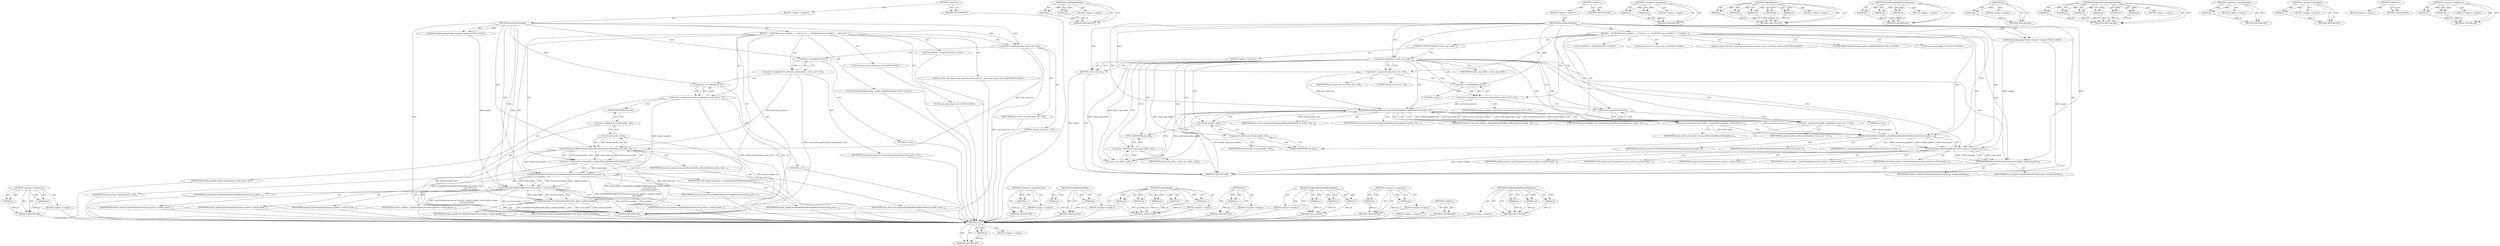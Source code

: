 digraph "&lt;operator&gt;.fieldAccess" {
vulnerable_95 [label=<(METHOD,&lt;operator&gt;.fieldAccess)>];
vulnerable_96 [label=<(PARAM,p1)>];
vulnerable_97 [label=<(PARAM,p2)>];
vulnerable_98 [label=<(BLOCK,&lt;empty&gt;,&lt;empty&gt;)>];
vulnerable_99 [label=<(METHOD_RETURN,ANY)>];
vulnerable_6 [label=<(METHOD,&lt;global&gt;)<SUB>1</SUB>>];
vulnerable_7 [label=<(BLOCK,&lt;empty&gt;,&lt;empty&gt;)<SUB>1</SUB>>];
vulnerable_8 [label=<(METHOD,RecordStackSample)<SUB>1</SUB>>];
vulnerable_9 [label="<(PARAM,StackSamplingProfiler::Sample* sample)<SUB>2</SUB>>"];
vulnerable_10 [label=<(BLOCK,{
   DCHECK(current_modules_);
 
   const int m...,{
   DCHECK(current_modules_);
 
   const int m...)<SUB>2</SUB>>];
vulnerable_11 [label="<(LOCAL,DCHECK : DCHECK)<SUB>3</SUB>>"];
vulnerable_12 [label="<(LOCAL,const int max_stack_size: int)<SUB>5</SUB>>"];
vulnerable_13 [label=<(&lt;operator&gt;.assignment,max_stack_size = 64)<SUB>5</SUB>>];
vulnerable_14 [label=<(IDENTIFIER,max_stack_size,max_stack_size = 64)<SUB>5</SUB>>];
vulnerable_15 [label=<(LITERAL,64,max_stack_size = 64)<SUB>5</SUB>>];
vulnerable_16 [label="<(LOCAL,const void *[max_stack_size] instruction_pointers: const void *[max_stack_size])<SUB>6</SUB>>"];
vulnerable_17 [label=<(&lt;operator&gt;.assignment,* instruction_pointers[max_stack_size] = {0})<SUB>6</SUB>>];
vulnerable_18 [label=<(IDENTIFIER,instruction_pointers,* instruction_pointers[max_stack_size] = {0})<SUB>6</SUB>>];
vulnerable_19 [label=<(&lt;operator&gt;.arrayInitializer,{0})<SUB>6</SUB>>];
vulnerable_20 [label=<(LITERAL,0,{0})<SUB>6</SUB>>];
vulnerable_21 [label="<(LOCAL,HMODULE[64] module_handles: HMODULE[64])<SUB>7</SUB>>"];
vulnerable_22 [label=<(&lt;operator&gt;.assignment,module_handles[max_stack_size] = {0})<SUB>7</SUB>>];
vulnerable_23 [label=<(IDENTIFIER,module_handles,module_handles[max_stack_size] = {0})<SUB>7</SUB>>];
vulnerable_24 [label=<(&lt;operator&gt;.arrayInitializer,{0})<SUB>7</SUB>>];
vulnerable_25 [label=<(LITERAL,0,{0})<SUB>7</SUB>>];
vulnerable_26 [label="<(LOCAL,int stack_depth: int)<SUB>9</SUB>>"];
vulnerable_27 [label=<(&lt;operator&gt;.assignment,stack_depth = SuspendThreadAndRecordStack(threa...)<SUB>9</SUB>>];
vulnerable_28 [label=<(IDENTIFIER,stack_depth,stack_depth = SuspendThreadAndRecordStack(threa...)<SUB>9</SUB>>];
vulnerable_29 [label=<(SuspendThreadAndRecordStack,SuspendThreadAndRecordStack(thread_handle_.Get(...)<SUB>9</SUB>>];
vulnerable_30 [label=<(Get,thread_handle_.Get())<SUB>9</SUB>>];
vulnerable_31 [label=<(&lt;operator&gt;.fieldAccess,thread_handle_.Get)<SUB>9</SUB>>];
vulnerable_32 [label=<(IDENTIFIER,thread_handle_,thread_handle_.Get())<SUB>9</SUB>>];
vulnerable_33 [label=<(FIELD_IDENTIFIER,Get,Get)<SUB>9</SUB>>];
vulnerable_34 [label=<(IDENTIFIER,max_stack_size,SuspendThreadAndRecordStack(thread_handle_.Get(...)<SUB>10</SUB>>];
vulnerable_35 [label=<(IDENTIFIER,instruction_pointers,SuspendThreadAndRecordStack(thread_handle_.Get(...)<SUB>11</SUB>>];
vulnerable_36 [label=<(FindModuleHandlesForAddresses,FindModuleHandlesForAddresses(instruction_point...)<SUB>12</SUB>>];
vulnerable_37 [label=<(IDENTIFIER,instruction_pointers,FindModuleHandlesForAddresses(instruction_point...)<SUB>12</SUB>>];
vulnerable_38 [label=<(IDENTIFIER,module_handles,FindModuleHandlesForAddresses(instruction_point...)<SUB>12</SUB>>];
vulnerable_39 [label=<(IDENTIFIER,stack_depth,FindModuleHandlesForAddresses(instruction_point...)<SUB>13</SUB>>];
vulnerable_40 [label=<(CopyToSample,CopyToSample(instruction_pointers, module_handl...)<SUB>14</SUB>>];
vulnerable_41 [label=<(IDENTIFIER,instruction_pointers,CopyToSample(instruction_pointers, module_handl...)<SUB>14</SUB>>];
vulnerable_42 [label=<(IDENTIFIER,module_handles,CopyToSample(instruction_pointers, module_handl...)<SUB>14</SUB>>];
vulnerable_43 [label=<(IDENTIFIER,stack_depth,CopyToSample(instruction_pointers, module_handl...)<SUB>14</SUB>>];
vulnerable_44 [label=<(IDENTIFIER,sample,CopyToSample(instruction_pointers, module_handl...)<SUB>14</SUB>>];
vulnerable_45 [label=<(IDENTIFIER,current_modules_,CopyToSample(instruction_pointers, module_handl...)<SUB>15</SUB>>];
vulnerable_46 [label=<(FreeModuleHandles,FreeModuleHandles(stack_depth, module_handles))<SUB>16</SUB>>];
vulnerable_47 [label=<(IDENTIFIER,stack_depth,FreeModuleHandles(stack_depth, module_handles))<SUB>16</SUB>>];
vulnerable_48 [label=<(IDENTIFIER,module_handles,FreeModuleHandles(stack_depth, module_handles))<SUB>16</SUB>>];
vulnerable_49 [label=<(METHOD_RETURN,void)<SUB>1</SUB>>];
vulnerable_51 [label=<(METHOD_RETURN,ANY)<SUB>1</SUB>>];
vulnerable_81 [label=<(METHOD,&lt;operator&gt;.arrayInitializer)>];
vulnerable_82 [label=<(PARAM,p1)>];
vulnerable_83 [label=<(BLOCK,&lt;empty&gt;,&lt;empty&gt;)>];
vulnerable_84 [label=<(METHOD_RETURN,ANY)>];
vulnerable_114 [label=<(METHOD,FreeModuleHandles)>];
vulnerable_115 [label=<(PARAM,p1)>];
vulnerable_116 [label=<(PARAM,p2)>];
vulnerable_117 [label=<(BLOCK,&lt;empty&gt;,&lt;empty&gt;)>];
vulnerable_118 [label=<(METHOD_RETURN,ANY)>];
vulnerable_106 [label=<(METHOD,CopyToSample)>];
vulnerable_107 [label=<(PARAM,p1)>];
vulnerable_108 [label=<(PARAM,p2)>];
vulnerable_109 [label=<(PARAM,p3)>];
vulnerable_110 [label=<(PARAM,p4)>];
vulnerable_111 [label=<(PARAM,p5)>];
vulnerable_112 [label=<(BLOCK,&lt;empty&gt;,&lt;empty&gt;)>];
vulnerable_113 [label=<(METHOD_RETURN,ANY)>];
vulnerable_91 [label=<(METHOD,Get)>];
vulnerable_92 [label=<(PARAM,p1)>];
vulnerable_93 [label=<(BLOCK,&lt;empty&gt;,&lt;empty&gt;)>];
vulnerable_94 [label=<(METHOD_RETURN,ANY)>];
vulnerable_85 [label=<(METHOD,SuspendThreadAndRecordStack)>];
vulnerable_86 [label=<(PARAM,p1)>];
vulnerable_87 [label=<(PARAM,p2)>];
vulnerable_88 [label=<(PARAM,p3)>];
vulnerable_89 [label=<(BLOCK,&lt;empty&gt;,&lt;empty&gt;)>];
vulnerable_90 [label=<(METHOD_RETURN,ANY)>];
vulnerable_76 [label=<(METHOD,&lt;operator&gt;.assignment)>];
vulnerable_77 [label=<(PARAM,p1)>];
vulnerable_78 [label=<(PARAM,p2)>];
vulnerable_79 [label=<(BLOCK,&lt;empty&gt;,&lt;empty&gt;)>];
vulnerable_80 [label=<(METHOD_RETURN,ANY)>];
vulnerable_70 [label=<(METHOD,&lt;global&gt;)<SUB>1</SUB>>];
vulnerable_71 [label=<(BLOCK,&lt;empty&gt;,&lt;empty&gt;)>];
vulnerable_72 [label=<(METHOD_RETURN,ANY)>];
vulnerable_100 [label=<(METHOD,FindModuleHandlesForAddresses)>];
vulnerable_101 [label=<(PARAM,p1)>];
vulnerable_102 [label=<(PARAM,p2)>];
vulnerable_103 [label=<(PARAM,p3)>];
vulnerable_104 [label=<(BLOCK,&lt;empty&gt;,&lt;empty&gt;)>];
vulnerable_105 [label=<(METHOD_RETURN,ANY)>];
fixed_109 [label=<(METHOD,Get)>];
fixed_110 [label=<(PARAM,p1)>];
fixed_111 [label=<(BLOCK,&lt;empty&gt;,&lt;empty&gt;)>];
fixed_112 [label=<(METHOD_RETURN,ANY)>];
fixed_136 [label=<(METHOD,FreeModuleHandles)>];
fixed_137 [label=<(PARAM,p1)>];
fixed_138 [label=<(PARAM,p2)>];
fixed_139 [label=<(BLOCK,&lt;empty&gt;,&lt;empty&gt;)>];
fixed_140 [label=<(METHOD_RETURN,ANY)>];
fixed_6 [label=<(METHOD,&lt;global&gt;)<SUB>1</SUB>>];
fixed_7 [label=<(BLOCK,&lt;empty&gt;,&lt;empty&gt;)<SUB>1</SUB>>];
fixed_8 [label=<(METHOD,RecordStackSample)<SUB>1</SUB>>];
fixed_9 [label="<(PARAM,StackSamplingProfiler::Sample* sample)<SUB>2</SUB>>"];
fixed_10 [label=<(BLOCK,{
   DCHECK(current_modules_);
 
  if (!stack_c...,{
   DCHECK(current_modules_);
 
  if (!stack_c...)<SUB>2</SUB>>];
fixed_11 [label="<(LOCAL,DCHECK : DCHECK)<SUB>3</SUB>>"];
fixed_12 [label=<(CONTROL_STRUCTURE,IF,if (!stack_copy_buffer_))<SUB>5</SUB>>];
fixed_13 [label=<(&lt;operator&gt;.logicalNot,!stack_copy_buffer_)<SUB>5</SUB>>];
fixed_14 [label=<(IDENTIFIER,stack_copy_buffer_,!stack_copy_buffer_)<SUB>5</SUB>>];
fixed_15 [label=<(BLOCK,&lt;empty&gt;,&lt;empty&gt;)<SUB>6</SUB>>];
fixed_16 [label=<(RETURN,return;,return;)<SUB>6</SUB>>];
fixed_17 [label="<(LOCAL,const int max_stack_size: int)<SUB>8</SUB>>"];
fixed_18 [label=<(&lt;operator&gt;.assignment,max_stack_size = 64)<SUB>8</SUB>>];
fixed_19 [label=<(IDENTIFIER,max_stack_size,max_stack_size = 64)<SUB>8</SUB>>];
fixed_20 [label=<(LITERAL,64,max_stack_size = 64)<SUB>8</SUB>>];
fixed_21 [label="<(LOCAL,const void *[max_stack_size] instruction_pointers: const void *[max_stack_size])<SUB>9</SUB>>"];
fixed_22 [label=<(&lt;operator&gt;.assignment,* instruction_pointers[max_stack_size] = {0})<SUB>9</SUB>>];
fixed_23 [label=<(IDENTIFIER,instruction_pointers,* instruction_pointers[max_stack_size] = {0})<SUB>9</SUB>>];
fixed_24 [label=<(&lt;operator&gt;.arrayInitializer,{0})<SUB>9</SUB>>];
fixed_25 [label=<(LITERAL,0,{0})<SUB>9</SUB>>];
fixed_26 [label="<(LOCAL,HMODULE[64] module_handles: HMODULE[64])<SUB>10</SUB>>"];
fixed_27 [label=<(&lt;operator&gt;.assignment,module_handles[max_stack_size] = {0})<SUB>10</SUB>>];
fixed_28 [label=<(IDENTIFIER,module_handles,module_handles[max_stack_size] = {0})<SUB>10</SUB>>];
fixed_29 [label=<(&lt;operator&gt;.arrayInitializer,{0})<SUB>10</SUB>>];
fixed_30 [label=<(LITERAL,0,{0})<SUB>10</SUB>>];
fixed_31 [label="<(LOCAL,int stack_depth: int)<SUB>12</SUB>>"];
fixed_32 [label=<(&lt;operator&gt;.assignment,stack_depth = SuspendThreadAndRecordStack(threa...)<SUB>12</SUB>>];
fixed_33 [label=<(IDENTIFIER,stack_depth,stack_depth = SuspendThreadAndRecordStack(threa...)<SUB>12</SUB>>];
fixed_34 [label=<(SuspendThreadAndRecordStack,SuspendThreadAndRecordStack(thread_handle_.Get(...)<SUB>12</SUB>>];
fixed_35 [label=<(Get,thread_handle_.Get())<SUB>12</SUB>>];
fixed_36 [label=<(&lt;operator&gt;.fieldAccess,thread_handle_.Get)<SUB>12</SUB>>];
fixed_37 [label=<(IDENTIFIER,thread_handle_,thread_handle_.Get())<SUB>12</SUB>>];
fixed_38 [label=<(FIELD_IDENTIFIER,Get,Get)<SUB>12</SUB>>];
fixed_39 [label=<(IDENTIFIER,thread_stack_base_address_,SuspendThreadAndRecordStack(thread_handle_.Get(...)<SUB>13</SUB>>];
fixed_40 [label=<(get,stack_copy_buffer_.get())<SUB>14</SUB>>];
fixed_41 [label=<(&lt;operator&gt;.fieldAccess,stack_copy_buffer_.get)<SUB>14</SUB>>];
fixed_42 [label=<(IDENTIFIER,stack_copy_buffer_,stack_copy_buffer_.get())<SUB>14</SUB>>];
fixed_43 [label=<(FIELD_IDENTIFIER,get,get)<SUB>14</SUB>>];
fixed_44 [label=<(IDENTIFIER,kStackCopyBufferSize,SuspendThreadAndRecordStack(thread_handle_.Get(...)<SUB>15</SUB>>];
fixed_45 [label=<(IDENTIFIER,max_stack_size,SuspendThreadAndRecordStack(thread_handle_.Get(...)<SUB>16</SUB>>];
fixed_46 [label=<(IDENTIFIER,instruction_pointers,SuspendThreadAndRecordStack(thread_handle_.Get(...)<SUB>17</SUB>>];
fixed_47 [label=<(FindModuleHandlesForAddresses,FindModuleHandlesForAddresses(instruction_point...)<SUB>18</SUB>>];
fixed_48 [label=<(IDENTIFIER,instruction_pointers,FindModuleHandlesForAddresses(instruction_point...)<SUB>18</SUB>>];
fixed_49 [label=<(IDENTIFIER,module_handles,FindModuleHandlesForAddresses(instruction_point...)<SUB>18</SUB>>];
fixed_50 [label=<(IDENTIFIER,stack_depth,FindModuleHandlesForAddresses(instruction_point...)<SUB>19</SUB>>];
fixed_51 [label=<(CopyToSample,CopyToSample(instruction_pointers, module_handl...)<SUB>20</SUB>>];
fixed_52 [label=<(IDENTIFIER,instruction_pointers,CopyToSample(instruction_pointers, module_handl...)<SUB>20</SUB>>];
fixed_53 [label=<(IDENTIFIER,module_handles,CopyToSample(instruction_pointers, module_handl...)<SUB>20</SUB>>];
fixed_54 [label=<(IDENTIFIER,stack_depth,CopyToSample(instruction_pointers, module_handl...)<SUB>20</SUB>>];
fixed_55 [label=<(IDENTIFIER,sample,CopyToSample(instruction_pointers, module_handl...)<SUB>20</SUB>>];
fixed_56 [label=<(IDENTIFIER,current_modules_,CopyToSample(instruction_pointers, module_handl...)<SUB>21</SUB>>];
fixed_57 [label=<(FreeModuleHandles,FreeModuleHandles(stack_depth, module_handles))<SUB>22</SUB>>];
fixed_58 [label=<(IDENTIFIER,stack_depth,FreeModuleHandles(stack_depth, module_handles))<SUB>22</SUB>>];
fixed_59 [label=<(IDENTIFIER,module_handles,FreeModuleHandles(stack_depth, module_handles))<SUB>22</SUB>>];
fixed_60 [label=<(METHOD_RETURN,void)<SUB>1</SUB>>];
fixed_62 [label=<(METHOD_RETURN,ANY)<SUB>1</SUB>>];
fixed_91 [label=<(METHOD,&lt;operator&gt;.assignment)>];
fixed_92 [label=<(PARAM,p1)>];
fixed_93 [label=<(PARAM,p2)>];
fixed_94 [label=<(BLOCK,&lt;empty&gt;,&lt;empty&gt;)>];
fixed_95 [label=<(METHOD_RETURN,ANY)>];
fixed_128 [label=<(METHOD,CopyToSample)>];
fixed_129 [label=<(PARAM,p1)>];
fixed_130 [label=<(PARAM,p2)>];
fixed_131 [label=<(PARAM,p3)>];
fixed_132 [label=<(PARAM,p4)>];
fixed_133 [label=<(PARAM,p5)>];
fixed_134 [label=<(BLOCK,&lt;empty&gt;,&lt;empty&gt;)>];
fixed_135 [label=<(METHOD_RETURN,ANY)>];
fixed_122 [label=<(METHOD,FindModuleHandlesForAddresses)>];
fixed_123 [label=<(PARAM,p1)>];
fixed_124 [label=<(PARAM,p2)>];
fixed_125 [label=<(PARAM,p3)>];
fixed_126 [label=<(BLOCK,&lt;empty&gt;,&lt;empty&gt;)>];
fixed_127 [label=<(METHOD_RETURN,ANY)>];
fixed_118 [label=<(METHOD,get)>];
fixed_119 [label=<(PARAM,p1)>];
fixed_120 [label=<(BLOCK,&lt;empty&gt;,&lt;empty&gt;)>];
fixed_121 [label=<(METHOD_RETURN,ANY)>];
fixed_100 [label=<(METHOD,SuspendThreadAndRecordStack)>];
fixed_101 [label=<(PARAM,p1)>];
fixed_102 [label=<(PARAM,p2)>];
fixed_103 [label=<(PARAM,p3)>];
fixed_104 [label=<(PARAM,p4)>];
fixed_105 [label=<(PARAM,p5)>];
fixed_106 [label=<(PARAM,p6)>];
fixed_107 [label=<(BLOCK,&lt;empty&gt;,&lt;empty&gt;)>];
fixed_108 [label=<(METHOD_RETURN,ANY)>];
fixed_96 [label=<(METHOD,&lt;operator&gt;.arrayInitializer)>];
fixed_97 [label=<(PARAM,p1)>];
fixed_98 [label=<(BLOCK,&lt;empty&gt;,&lt;empty&gt;)>];
fixed_99 [label=<(METHOD_RETURN,ANY)>];
fixed_87 [label=<(METHOD,&lt;operator&gt;.logicalNot)>];
fixed_88 [label=<(PARAM,p1)>];
fixed_89 [label=<(BLOCK,&lt;empty&gt;,&lt;empty&gt;)>];
fixed_90 [label=<(METHOD_RETURN,ANY)>];
fixed_81 [label=<(METHOD,&lt;global&gt;)<SUB>1</SUB>>];
fixed_82 [label=<(BLOCK,&lt;empty&gt;,&lt;empty&gt;)>];
fixed_83 [label=<(METHOD_RETURN,ANY)>];
fixed_113 [label=<(METHOD,&lt;operator&gt;.fieldAccess)>];
fixed_114 [label=<(PARAM,p1)>];
fixed_115 [label=<(PARAM,p2)>];
fixed_116 [label=<(BLOCK,&lt;empty&gt;,&lt;empty&gt;)>];
fixed_117 [label=<(METHOD_RETURN,ANY)>];
vulnerable_95 -> vulnerable_96  [key=0, label="AST: "];
vulnerable_95 -> vulnerable_96  [key=1, label="DDG: "];
vulnerable_95 -> vulnerable_98  [key=0, label="AST: "];
vulnerable_95 -> vulnerable_97  [key=0, label="AST: "];
vulnerable_95 -> vulnerable_97  [key=1, label="DDG: "];
vulnerable_95 -> vulnerable_99  [key=0, label="AST: "];
vulnerable_95 -> vulnerable_99  [key=1, label="CFG: "];
vulnerable_96 -> vulnerable_99  [key=0, label="DDG: p1"];
vulnerable_97 -> vulnerable_99  [key=0, label="DDG: p2"];
vulnerable_98 -> fixed_109  [key=0];
vulnerable_99 -> fixed_109  [key=0];
vulnerable_6 -> vulnerable_7  [key=0, label="AST: "];
vulnerable_6 -> vulnerable_51  [key=0, label="AST: "];
vulnerable_6 -> vulnerable_51  [key=1, label="CFG: "];
vulnerable_7 -> vulnerable_8  [key=0, label="AST: "];
vulnerable_8 -> vulnerable_9  [key=0, label="AST: "];
vulnerable_8 -> vulnerable_9  [key=1, label="DDG: "];
vulnerable_8 -> vulnerable_10  [key=0, label="AST: "];
vulnerable_8 -> vulnerable_49  [key=0, label="AST: "];
vulnerable_8 -> vulnerable_13  [key=0, label="CFG: "];
vulnerable_8 -> vulnerable_13  [key=1, label="DDG: "];
vulnerable_8 -> vulnerable_36  [key=0, label="DDG: "];
vulnerable_8 -> vulnerable_40  [key=0, label="DDG: "];
vulnerable_8 -> vulnerable_46  [key=0, label="DDG: "];
vulnerable_8 -> vulnerable_19  [key=0, label="DDG: "];
vulnerable_8 -> vulnerable_24  [key=0, label="DDG: "];
vulnerable_8 -> vulnerable_29  [key=0, label="DDG: "];
vulnerable_9 -> vulnerable_40  [key=0, label="DDG: sample"];
vulnerable_10 -> vulnerable_11  [key=0, label="AST: "];
vulnerable_10 -> vulnerable_12  [key=0, label="AST: "];
vulnerable_10 -> vulnerable_13  [key=0, label="AST: "];
vulnerable_10 -> vulnerable_16  [key=0, label="AST: "];
vulnerable_10 -> vulnerable_17  [key=0, label="AST: "];
vulnerable_10 -> vulnerable_21  [key=0, label="AST: "];
vulnerable_10 -> vulnerable_22  [key=0, label="AST: "];
vulnerable_10 -> vulnerable_26  [key=0, label="AST: "];
vulnerable_10 -> vulnerable_27  [key=0, label="AST: "];
vulnerable_10 -> vulnerable_36  [key=0, label="AST: "];
vulnerable_10 -> vulnerable_40  [key=0, label="AST: "];
vulnerable_10 -> vulnerable_46  [key=0, label="AST: "];
vulnerable_11 -> fixed_109  [key=0];
vulnerable_12 -> fixed_109  [key=0];
vulnerable_13 -> vulnerable_14  [key=0, label="AST: "];
vulnerable_13 -> vulnerable_15  [key=0, label="AST: "];
vulnerable_13 -> vulnerable_19  [key=0, label="CFG: "];
vulnerable_13 -> vulnerable_49  [key=0, label="DDG: max_stack_size = 64"];
vulnerable_13 -> vulnerable_29  [key=0, label="DDG: max_stack_size"];
vulnerable_14 -> fixed_109  [key=0];
vulnerable_15 -> fixed_109  [key=0];
vulnerable_16 -> fixed_109  [key=0];
vulnerable_17 -> vulnerable_18  [key=0, label="AST: "];
vulnerable_17 -> vulnerable_19  [key=0, label="AST: "];
vulnerable_17 -> vulnerable_24  [key=0, label="CFG: "];
vulnerable_17 -> vulnerable_49  [key=0, label="DDG: * instruction_pointers[max_stack_size] = {0}"];
vulnerable_17 -> vulnerable_29  [key=0, label="DDG: instruction_pointers"];
vulnerable_18 -> fixed_109  [key=0];
vulnerable_19 -> vulnerable_20  [key=0, label="AST: "];
vulnerable_19 -> vulnerable_17  [key=0, label="CFG: "];
vulnerable_19 -> vulnerable_17  [key=1, label="DDG: 0"];
vulnerable_20 -> fixed_109  [key=0];
vulnerable_21 -> fixed_109  [key=0];
vulnerable_22 -> vulnerable_23  [key=0, label="AST: "];
vulnerable_22 -> vulnerable_24  [key=0, label="AST: "];
vulnerable_22 -> vulnerable_33  [key=0, label="CFG: "];
vulnerable_22 -> vulnerable_49  [key=0, label="DDG: {0}"];
vulnerable_22 -> vulnerable_49  [key=1, label="DDG: module_handles[max_stack_size] = {0}"];
vulnerable_22 -> vulnerable_36  [key=0, label="DDG: module_handles"];
vulnerable_23 -> fixed_109  [key=0];
vulnerable_24 -> vulnerable_25  [key=0, label="AST: "];
vulnerable_24 -> vulnerable_22  [key=0, label="CFG: "];
vulnerable_24 -> vulnerable_22  [key=1, label="DDG: 0"];
vulnerable_25 -> fixed_109  [key=0];
vulnerable_26 -> fixed_109  [key=0];
vulnerable_27 -> vulnerable_28  [key=0, label="AST: "];
vulnerable_27 -> vulnerable_29  [key=0, label="AST: "];
vulnerable_27 -> vulnerable_36  [key=0, label="CFG: "];
vulnerable_27 -> vulnerable_36  [key=1, label="DDG: stack_depth"];
vulnerable_27 -> vulnerable_49  [key=0, label="DDG: SuspendThreadAndRecordStack(thread_handle_.Get(),
                                                 max_stack_size,
                                                 instruction_pointers)"];
vulnerable_27 -> vulnerable_49  [key=1, label="DDG: stack_depth = SuspendThreadAndRecordStack(thread_handle_.Get(),
                                                 max_stack_size,
                                                 instruction_pointers)"];
vulnerable_28 -> fixed_109  [key=0];
vulnerable_29 -> vulnerable_30  [key=0, label="AST: "];
vulnerable_29 -> vulnerable_34  [key=0, label="AST: "];
vulnerable_29 -> vulnerable_35  [key=0, label="AST: "];
vulnerable_29 -> vulnerable_27  [key=0, label="CFG: "];
vulnerable_29 -> vulnerable_27  [key=1, label="DDG: thread_handle_.Get()"];
vulnerable_29 -> vulnerable_27  [key=2, label="DDG: max_stack_size"];
vulnerable_29 -> vulnerable_27  [key=3, label="DDG: instruction_pointers"];
vulnerable_29 -> vulnerable_49  [key=0, label="DDG: thread_handle_.Get()"];
vulnerable_29 -> vulnerable_49  [key=1, label="DDG: max_stack_size"];
vulnerable_29 -> vulnerable_36  [key=0, label="DDG: instruction_pointers"];
vulnerable_30 -> vulnerable_31  [key=0, label="AST: "];
vulnerable_30 -> vulnerable_29  [key=0, label="CFG: "];
vulnerable_30 -> vulnerable_29  [key=1, label="DDG: thread_handle_.Get"];
vulnerable_30 -> vulnerable_49  [key=0, label="DDG: thread_handle_.Get"];
vulnerable_31 -> vulnerable_32  [key=0, label="AST: "];
vulnerable_31 -> vulnerable_33  [key=0, label="AST: "];
vulnerable_31 -> vulnerable_30  [key=0, label="CFG: "];
vulnerable_32 -> fixed_109  [key=0];
vulnerable_33 -> vulnerable_31  [key=0, label="CFG: "];
vulnerable_34 -> fixed_109  [key=0];
vulnerable_35 -> fixed_109  [key=0];
vulnerable_36 -> vulnerable_37  [key=0, label="AST: "];
vulnerable_36 -> vulnerable_38  [key=0, label="AST: "];
vulnerable_36 -> vulnerable_39  [key=0, label="AST: "];
vulnerable_36 -> vulnerable_40  [key=0, label="CFG: "];
vulnerable_36 -> vulnerable_40  [key=1, label="DDG: instruction_pointers"];
vulnerable_36 -> vulnerable_40  [key=2, label="DDG: module_handles"];
vulnerable_36 -> vulnerable_40  [key=3, label="DDG: stack_depth"];
vulnerable_36 -> vulnerable_49  [key=0, label="DDG: FindModuleHandlesForAddresses(instruction_pointers, module_handles,
                                stack_depth)"];
vulnerable_37 -> fixed_109  [key=0];
vulnerable_38 -> fixed_109  [key=0];
vulnerable_39 -> fixed_109  [key=0];
vulnerable_40 -> vulnerable_41  [key=0, label="AST: "];
vulnerable_40 -> vulnerable_42  [key=0, label="AST: "];
vulnerable_40 -> vulnerable_43  [key=0, label="AST: "];
vulnerable_40 -> vulnerable_44  [key=0, label="AST: "];
vulnerable_40 -> vulnerable_45  [key=0, label="AST: "];
vulnerable_40 -> vulnerable_46  [key=0, label="CFG: "];
vulnerable_40 -> vulnerable_46  [key=1, label="DDG: stack_depth"];
vulnerable_40 -> vulnerable_46  [key=2, label="DDG: module_handles"];
vulnerable_40 -> vulnerable_49  [key=0, label="DDG: instruction_pointers"];
vulnerable_40 -> vulnerable_49  [key=1, label="DDG: sample"];
vulnerable_40 -> vulnerable_49  [key=2, label="DDG: CopyToSample(instruction_pointers, module_handles, stack_depth, sample,
               current_modules_)"];
vulnerable_40 -> vulnerable_49  [key=3, label="DDG: current_modules_"];
vulnerable_41 -> fixed_109  [key=0];
vulnerable_42 -> fixed_109  [key=0];
vulnerable_43 -> fixed_109  [key=0];
vulnerable_44 -> fixed_109  [key=0];
vulnerable_45 -> fixed_109  [key=0];
vulnerable_46 -> vulnerable_47  [key=0, label="AST: "];
vulnerable_46 -> vulnerable_48  [key=0, label="AST: "];
vulnerable_46 -> vulnerable_49  [key=0, label="CFG: "];
vulnerable_46 -> vulnerable_49  [key=1, label="DDG: stack_depth"];
vulnerable_46 -> vulnerable_49  [key=2, label="DDG: module_handles"];
vulnerable_46 -> vulnerable_49  [key=3, label="DDG: FreeModuleHandles(stack_depth, module_handles)"];
vulnerable_47 -> fixed_109  [key=0];
vulnerable_48 -> fixed_109  [key=0];
vulnerable_49 -> fixed_109  [key=0];
vulnerable_51 -> fixed_109  [key=0];
vulnerable_81 -> vulnerable_82  [key=0, label="AST: "];
vulnerable_81 -> vulnerable_82  [key=1, label="DDG: "];
vulnerable_81 -> vulnerable_83  [key=0, label="AST: "];
vulnerable_81 -> vulnerable_84  [key=0, label="AST: "];
vulnerable_81 -> vulnerable_84  [key=1, label="CFG: "];
vulnerable_82 -> vulnerable_84  [key=0, label="DDG: p1"];
vulnerable_83 -> fixed_109  [key=0];
vulnerable_84 -> fixed_109  [key=0];
vulnerable_114 -> vulnerable_115  [key=0, label="AST: "];
vulnerable_114 -> vulnerable_115  [key=1, label="DDG: "];
vulnerable_114 -> vulnerable_117  [key=0, label="AST: "];
vulnerable_114 -> vulnerable_116  [key=0, label="AST: "];
vulnerable_114 -> vulnerable_116  [key=1, label="DDG: "];
vulnerable_114 -> vulnerable_118  [key=0, label="AST: "];
vulnerable_114 -> vulnerable_118  [key=1, label="CFG: "];
vulnerable_115 -> vulnerable_118  [key=0, label="DDG: p1"];
vulnerable_116 -> vulnerable_118  [key=0, label="DDG: p2"];
vulnerable_117 -> fixed_109  [key=0];
vulnerable_118 -> fixed_109  [key=0];
vulnerable_106 -> vulnerable_107  [key=0, label="AST: "];
vulnerable_106 -> vulnerable_107  [key=1, label="DDG: "];
vulnerable_106 -> vulnerable_112  [key=0, label="AST: "];
vulnerable_106 -> vulnerable_108  [key=0, label="AST: "];
vulnerable_106 -> vulnerable_108  [key=1, label="DDG: "];
vulnerable_106 -> vulnerable_113  [key=0, label="AST: "];
vulnerable_106 -> vulnerable_113  [key=1, label="CFG: "];
vulnerable_106 -> vulnerable_109  [key=0, label="AST: "];
vulnerable_106 -> vulnerable_109  [key=1, label="DDG: "];
vulnerable_106 -> vulnerable_110  [key=0, label="AST: "];
vulnerable_106 -> vulnerable_110  [key=1, label="DDG: "];
vulnerable_106 -> vulnerable_111  [key=0, label="AST: "];
vulnerable_106 -> vulnerable_111  [key=1, label="DDG: "];
vulnerable_107 -> vulnerable_113  [key=0, label="DDG: p1"];
vulnerable_108 -> vulnerable_113  [key=0, label="DDG: p2"];
vulnerable_109 -> vulnerable_113  [key=0, label="DDG: p3"];
vulnerable_110 -> vulnerable_113  [key=0, label="DDG: p4"];
vulnerable_111 -> vulnerable_113  [key=0, label="DDG: p5"];
vulnerable_112 -> fixed_109  [key=0];
vulnerable_113 -> fixed_109  [key=0];
vulnerable_91 -> vulnerable_92  [key=0, label="AST: "];
vulnerable_91 -> vulnerable_92  [key=1, label="DDG: "];
vulnerable_91 -> vulnerable_93  [key=0, label="AST: "];
vulnerable_91 -> vulnerable_94  [key=0, label="AST: "];
vulnerable_91 -> vulnerable_94  [key=1, label="CFG: "];
vulnerable_92 -> vulnerable_94  [key=0, label="DDG: p1"];
vulnerable_93 -> fixed_109  [key=0];
vulnerable_94 -> fixed_109  [key=0];
vulnerable_85 -> vulnerable_86  [key=0, label="AST: "];
vulnerable_85 -> vulnerable_86  [key=1, label="DDG: "];
vulnerable_85 -> vulnerable_89  [key=0, label="AST: "];
vulnerable_85 -> vulnerable_87  [key=0, label="AST: "];
vulnerable_85 -> vulnerable_87  [key=1, label="DDG: "];
vulnerable_85 -> vulnerable_90  [key=0, label="AST: "];
vulnerable_85 -> vulnerable_90  [key=1, label="CFG: "];
vulnerable_85 -> vulnerable_88  [key=0, label="AST: "];
vulnerable_85 -> vulnerable_88  [key=1, label="DDG: "];
vulnerable_86 -> vulnerable_90  [key=0, label="DDG: p1"];
vulnerable_87 -> vulnerable_90  [key=0, label="DDG: p2"];
vulnerable_88 -> vulnerable_90  [key=0, label="DDG: p3"];
vulnerable_89 -> fixed_109  [key=0];
vulnerable_90 -> fixed_109  [key=0];
vulnerable_76 -> vulnerable_77  [key=0, label="AST: "];
vulnerable_76 -> vulnerable_77  [key=1, label="DDG: "];
vulnerable_76 -> vulnerable_79  [key=0, label="AST: "];
vulnerable_76 -> vulnerable_78  [key=0, label="AST: "];
vulnerable_76 -> vulnerable_78  [key=1, label="DDG: "];
vulnerable_76 -> vulnerable_80  [key=0, label="AST: "];
vulnerable_76 -> vulnerable_80  [key=1, label="CFG: "];
vulnerable_77 -> vulnerable_80  [key=0, label="DDG: p1"];
vulnerable_78 -> vulnerable_80  [key=0, label="DDG: p2"];
vulnerable_79 -> fixed_109  [key=0];
vulnerable_80 -> fixed_109  [key=0];
vulnerable_70 -> vulnerable_71  [key=0, label="AST: "];
vulnerable_70 -> vulnerable_72  [key=0, label="AST: "];
vulnerable_70 -> vulnerable_72  [key=1, label="CFG: "];
vulnerable_71 -> fixed_109  [key=0];
vulnerable_72 -> fixed_109  [key=0];
vulnerable_100 -> vulnerable_101  [key=0, label="AST: "];
vulnerable_100 -> vulnerable_101  [key=1, label="DDG: "];
vulnerable_100 -> vulnerable_104  [key=0, label="AST: "];
vulnerable_100 -> vulnerable_102  [key=0, label="AST: "];
vulnerable_100 -> vulnerable_102  [key=1, label="DDG: "];
vulnerable_100 -> vulnerable_105  [key=0, label="AST: "];
vulnerable_100 -> vulnerable_105  [key=1, label="CFG: "];
vulnerable_100 -> vulnerable_103  [key=0, label="AST: "];
vulnerable_100 -> vulnerable_103  [key=1, label="DDG: "];
vulnerable_101 -> vulnerable_105  [key=0, label="DDG: p1"];
vulnerable_102 -> vulnerable_105  [key=0, label="DDG: p2"];
vulnerable_103 -> vulnerable_105  [key=0, label="DDG: p3"];
vulnerable_104 -> fixed_109  [key=0];
vulnerable_105 -> fixed_109  [key=0];
fixed_109 -> fixed_110  [key=0, label="AST: "];
fixed_109 -> fixed_110  [key=1, label="DDG: "];
fixed_109 -> fixed_111  [key=0, label="AST: "];
fixed_109 -> fixed_112  [key=0, label="AST: "];
fixed_109 -> fixed_112  [key=1, label="CFG: "];
fixed_110 -> fixed_112  [key=0, label="DDG: p1"];
fixed_136 -> fixed_137  [key=0, label="AST: "];
fixed_136 -> fixed_137  [key=1, label="DDG: "];
fixed_136 -> fixed_139  [key=0, label="AST: "];
fixed_136 -> fixed_138  [key=0, label="AST: "];
fixed_136 -> fixed_138  [key=1, label="DDG: "];
fixed_136 -> fixed_140  [key=0, label="AST: "];
fixed_136 -> fixed_140  [key=1, label="CFG: "];
fixed_137 -> fixed_140  [key=0, label="DDG: p1"];
fixed_138 -> fixed_140  [key=0, label="DDG: p2"];
fixed_6 -> fixed_7  [key=0, label="AST: "];
fixed_6 -> fixed_62  [key=0, label="AST: "];
fixed_6 -> fixed_62  [key=1, label="CFG: "];
fixed_7 -> fixed_8  [key=0, label="AST: "];
fixed_8 -> fixed_9  [key=0, label="AST: "];
fixed_8 -> fixed_9  [key=1, label="DDG: "];
fixed_8 -> fixed_10  [key=0, label="AST: "];
fixed_8 -> fixed_60  [key=0, label="AST: "];
fixed_8 -> fixed_13  [key=0, label="CFG: "];
fixed_8 -> fixed_13  [key=1, label="DDG: "];
fixed_8 -> fixed_18  [key=0, label="DDG: "];
fixed_8 -> fixed_47  [key=0, label="DDG: "];
fixed_8 -> fixed_51  [key=0, label="DDG: "];
fixed_8 -> fixed_57  [key=0, label="DDG: "];
fixed_8 -> fixed_16  [key=0, label="DDG: "];
fixed_8 -> fixed_24  [key=0, label="DDG: "];
fixed_8 -> fixed_29  [key=0, label="DDG: "];
fixed_8 -> fixed_34  [key=0, label="DDG: "];
fixed_9 -> fixed_60  [key=0, label="DDG: sample"];
fixed_9 -> fixed_51  [key=0, label="DDG: sample"];
fixed_10 -> fixed_11  [key=0, label="AST: "];
fixed_10 -> fixed_12  [key=0, label="AST: "];
fixed_10 -> fixed_17  [key=0, label="AST: "];
fixed_10 -> fixed_18  [key=0, label="AST: "];
fixed_10 -> fixed_21  [key=0, label="AST: "];
fixed_10 -> fixed_22  [key=0, label="AST: "];
fixed_10 -> fixed_26  [key=0, label="AST: "];
fixed_10 -> fixed_27  [key=0, label="AST: "];
fixed_10 -> fixed_31  [key=0, label="AST: "];
fixed_10 -> fixed_32  [key=0, label="AST: "];
fixed_10 -> fixed_47  [key=0, label="AST: "];
fixed_10 -> fixed_51  [key=0, label="AST: "];
fixed_10 -> fixed_57  [key=0, label="AST: "];
fixed_12 -> fixed_13  [key=0, label="AST: "];
fixed_12 -> fixed_15  [key=0, label="AST: "];
fixed_13 -> fixed_14  [key=0, label="AST: "];
fixed_13 -> fixed_16  [key=0, label="CFG: "];
fixed_13 -> fixed_16  [key=1, label="CDG: "];
fixed_13 -> fixed_18  [key=0, label="CFG: "];
fixed_13 -> fixed_18  [key=1, label="CDG: "];
fixed_13 -> fixed_60  [key=0, label="DDG: stack_copy_buffer_"];
fixed_13 -> fixed_60  [key=1, label="DDG: !stack_copy_buffer_"];
fixed_13 -> fixed_40  [key=0, label="DDG: stack_copy_buffer_"];
fixed_13 -> fixed_40  [key=1, label="CDG: "];
fixed_13 -> fixed_24  [key=0, label="CDG: "];
fixed_13 -> fixed_47  [key=0, label="CDG: "];
fixed_13 -> fixed_34  [key=0, label="CDG: "];
fixed_13 -> fixed_32  [key=0, label="CDG: "];
fixed_13 -> fixed_51  [key=0, label="CDG: "];
fixed_13 -> fixed_57  [key=0, label="CDG: "];
fixed_13 -> fixed_36  [key=0, label="CDG: "];
fixed_13 -> fixed_38  [key=0, label="CDG: "];
fixed_13 -> fixed_22  [key=0, label="CDG: "];
fixed_13 -> fixed_41  [key=0, label="CDG: "];
fixed_13 -> fixed_27  [key=0, label="CDG: "];
fixed_13 -> fixed_29  [key=0, label="CDG: "];
fixed_13 -> fixed_35  [key=0, label="CDG: "];
fixed_13 -> fixed_43  [key=0, label="CDG: "];
fixed_15 -> fixed_16  [key=0, label="AST: "];
fixed_16 -> fixed_60  [key=0, label="CFG: "];
fixed_16 -> fixed_60  [key=1, label="DDG: &lt;RET&gt;"];
fixed_18 -> fixed_19  [key=0, label="AST: "];
fixed_18 -> fixed_20  [key=0, label="AST: "];
fixed_18 -> fixed_24  [key=0, label="CFG: "];
fixed_18 -> fixed_34  [key=0, label="DDG: max_stack_size"];
fixed_22 -> fixed_23  [key=0, label="AST: "];
fixed_22 -> fixed_24  [key=0, label="AST: "];
fixed_22 -> fixed_29  [key=0, label="CFG: "];
fixed_22 -> fixed_34  [key=0, label="DDG: instruction_pointers"];
fixed_24 -> fixed_25  [key=0, label="AST: "];
fixed_24 -> fixed_22  [key=0, label="CFG: "];
fixed_24 -> fixed_22  [key=1, label="DDG: 0"];
fixed_27 -> fixed_28  [key=0, label="AST: "];
fixed_27 -> fixed_29  [key=0, label="AST: "];
fixed_27 -> fixed_38  [key=0, label="CFG: "];
fixed_27 -> fixed_47  [key=0, label="DDG: module_handles"];
fixed_29 -> fixed_30  [key=0, label="AST: "];
fixed_29 -> fixed_27  [key=0, label="CFG: "];
fixed_29 -> fixed_27  [key=1, label="DDG: 0"];
fixed_32 -> fixed_33  [key=0, label="AST: "];
fixed_32 -> fixed_34  [key=0, label="AST: "];
fixed_32 -> fixed_47  [key=0, label="CFG: "];
fixed_32 -> fixed_47  [key=1, label="DDG: stack_depth"];
fixed_34 -> fixed_35  [key=0, label="AST: "];
fixed_34 -> fixed_39  [key=0, label="AST: "];
fixed_34 -> fixed_40  [key=0, label="AST: "];
fixed_34 -> fixed_44  [key=0, label="AST: "];
fixed_34 -> fixed_45  [key=0, label="AST: "];
fixed_34 -> fixed_46  [key=0, label="AST: "];
fixed_34 -> fixed_32  [key=0, label="CFG: "];
fixed_34 -> fixed_32  [key=1, label="DDG: kStackCopyBufferSize"];
fixed_34 -> fixed_32  [key=2, label="DDG: max_stack_size"];
fixed_34 -> fixed_32  [key=3, label="DDG: thread_stack_base_address_"];
fixed_34 -> fixed_32  [key=4, label="DDG: stack_copy_buffer_.get()"];
fixed_34 -> fixed_32  [key=5, label="DDG: instruction_pointers"];
fixed_34 -> fixed_32  [key=6, label="DDG: thread_handle_.Get()"];
fixed_34 -> fixed_60  [key=0, label="DDG: thread_stack_base_address_"];
fixed_34 -> fixed_47  [key=0, label="DDG: instruction_pointers"];
fixed_35 -> fixed_36  [key=0, label="AST: "];
fixed_35 -> fixed_43  [key=0, label="CFG: "];
fixed_35 -> fixed_34  [key=0, label="DDG: thread_handle_.Get"];
fixed_36 -> fixed_37  [key=0, label="AST: "];
fixed_36 -> fixed_38  [key=0, label="AST: "];
fixed_36 -> fixed_35  [key=0, label="CFG: "];
fixed_38 -> fixed_36  [key=0, label="CFG: "];
fixed_40 -> fixed_41  [key=0, label="AST: "];
fixed_40 -> fixed_34  [key=0, label="CFG: "];
fixed_40 -> fixed_34  [key=1, label="DDG: stack_copy_buffer_.get"];
fixed_41 -> fixed_42  [key=0, label="AST: "];
fixed_41 -> fixed_43  [key=0, label="AST: "];
fixed_41 -> fixed_40  [key=0, label="CFG: "];
fixed_43 -> fixed_41  [key=0, label="CFG: "];
fixed_47 -> fixed_48  [key=0, label="AST: "];
fixed_47 -> fixed_49  [key=0, label="AST: "];
fixed_47 -> fixed_50  [key=0, label="AST: "];
fixed_47 -> fixed_51  [key=0, label="CFG: "];
fixed_47 -> fixed_51  [key=1, label="DDG: instruction_pointers"];
fixed_47 -> fixed_51  [key=2, label="DDG: module_handles"];
fixed_47 -> fixed_51  [key=3, label="DDG: stack_depth"];
fixed_51 -> fixed_52  [key=0, label="AST: "];
fixed_51 -> fixed_53  [key=0, label="AST: "];
fixed_51 -> fixed_54  [key=0, label="AST: "];
fixed_51 -> fixed_55  [key=0, label="AST: "];
fixed_51 -> fixed_56  [key=0, label="AST: "];
fixed_51 -> fixed_57  [key=0, label="CFG: "];
fixed_51 -> fixed_57  [key=1, label="DDG: stack_depth"];
fixed_51 -> fixed_57  [key=2, label="DDG: module_handles"];
fixed_51 -> fixed_60  [key=0, label="DDG: current_modules_"];
fixed_57 -> fixed_58  [key=0, label="AST: "];
fixed_57 -> fixed_59  [key=0, label="AST: "];
fixed_57 -> fixed_60  [key=0, label="CFG: "];
fixed_91 -> fixed_92  [key=0, label="AST: "];
fixed_91 -> fixed_92  [key=1, label="DDG: "];
fixed_91 -> fixed_94  [key=0, label="AST: "];
fixed_91 -> fixed_93  [key=0, label="AST: "];
fixed_91 -> fixed_93  [key=1, label="DDG: "];
fixed_91 -> fixed_95  [key=0, label="AST: "];
fixed_91 -> fixed_95  [key=1, label="CFG: "];
fixed_92 -> fixed_95  [key=0, label="DDG: p1"];
fixed_93 -> fixed_95  [key=0, label="DDG: p2"];
fixed_128 -> fixed_129  [key=0, label="AST: "];
fixed_128 -> fixed_129  [key=1, label="DDG: "];
fixed_128 -> fixed_134  [key=0, label="AST: "];
fixed_128 -> fixed_130  [key=0, label="AST: "];
fixed_128 -> fixed_130  [key=1, label="DDG: "];
fixed_128 -> fixed_135  [key=0, label="AST: "];
fixed_128 -> fixed_135  [key=1, label="CFG: "];
fixed_128 -> fixed_131  [key=0, label="AST: "];
fixed_128 -> fixed_131  [key=1, label="DDG: "];
fixed_128 -> fixed_132  [key=0, label="AST: "];
fixed_128 -> fixed_132  [key=1, label="DDG: "];
fixed_128 -> fixed_133  [key=0, label="AST: "];
fixed_128 -> fixed_133  [key=1, label="DDG: "];
fixed_129 -> fixed_135  [key=0, label="DDG: p1"];
fixed_130 -> fixed_135  [key=0, label="DDG: p2"];
fixed_131 -> fixed_135  [key=0, label="DDG: p3"];
fixed_132 -> fixed_135  [key=0, label="DDG: p4"];
fixed_133 -> fixed_135  [key=0, label="DDG: p5"];
fixed_122 -> fixed_123  [key=0, label="AST: "];
fixed_122 -> fixed_123  [key=1, label="DDG: "];
fixed_122 -> fixed_126  [key=0, label="AST: "];
fixed_122 -> fixed_124  [key=0, label="AST: "];
fixed_122 -> fixed_124  [key=1, label="DDG: "];
fixed_122 -> fixed_127  [key=0, label="AST: "];
fixed_122 -> fixed_127  [key=1, label="CFG: "];
fixed_122 -> fixed_125  [key=0, label="AST: "];
fixed_122 -> fixed_125  [key=1, label="DDG: "];
fixed_123 -> fixed_127  [key=0, label="DDG: p1"];
fixed_124 -> fixed_127  [key=0, label="DDG: p2"];
fixed_125 -> fixed_127  [key=0, label="DDG: p3"];
fixed_118 -> fixed_119  [key=0, label="AST: "];
fixed_118 -> fixed_119  [key=1, label="DDG: "];
fixed_118 -> fixed_120  [key=0, label="AST: "];
fixed_118 -> fixed_121  [key=0, label="AST: "];
fixed_118 -> fixed_121  [key=1, label="CFG: "];
fixed_119 -> fixed_121  [key=0, label="DDG: p1"];
fixed_100 -> fixed_101  [key=0, label="AST: "];
fixed_100 -> fixed_101  [key=1, label="DDG: "];
fixed_100 -> fixed_107  [key=0, label="AST: "];
fixed_100 -> fixed_102  [key=0, label="AST: "];
fixed_100 -> fixed_102  [key=1, label="DDG: "];
fixed_100 -> fixed_108  [key=0, label="AST: "];
fixed_100 -> fixed_108  [key=1, label="CFG: "];
fixed_100 -> fixed_103  [key=0, label="AST: "];
fixed_100 -> fixed_103  [key=1, label="DDG: "];
fixed_100 -> fixed_104  [key=0, label="AST: "];
fixed_100 -> fixed_104  [key=1, label="DDG: "];
fixed_100 -> fixed_105  [key=0, label="AST: "];
fixed_100 -> fixed_105  [key=1, label="DDG: "];
fixed_100 -> fixed_106  [key=0, label="AST: "];
fixed_100 -> fixed_106  [key=1, label="DDG: "];
fixed_101 -> fixed_108  [key=0, label="DDG: p1"];
fixed_102 -> fixed_108  [key=0, label="DDG: p2"];
fixed_103 -> fixed_108  [key=0, label="DDG: p3"];
fixed_104 -> fixed_108  [key=0, label="DDG: p4"];
fixed_105 -> fixed_108  [key=0, label="DDG: p5"];
fixed_106 -> fixed_108  [key=0, label="DDG: p6"];
fixed_96 -> fixed_97  [key=0, label="AST: "];
fixed_96 -> fixed_97  [key=1, label="DDG: "];
fixed_96 -> fixed_98  [key=0, label="AST: "];
fixed_96 -> fixed_99  [key=0, label="AST: "];
fixed_96 -> fixed_99  [key=1, label="CFG: "];
fixed_97 -> fixed_99  [key=0, label="DDG: p1"];
fixed_87 -> fixed_88  [key=0, label="AST: "];
fixed_87 -> fixed_88  [key=1, label="DDG: "];
fixed_87 -> fixed_89  [key=0, label="AST: "];
fixed_87 -> fixed_90  [key=0, label="AST: "];
fixed_87 -> fixed_90  [key=1, label="CFG: "];
fixed_88 -> fixed_90  [key=0, label="DDG: p1"];
fixed_81 -> fixed_82  [key=0, label="AST: "];
fixed_81 -> fixed_83  [key=0, label="AST: "];
fixed_81 -> fixed_83  [key=1, label="CFG: "];
fixed_113 -> fixed_114  [key=0, label="AST: "];
fixed_113 -> fixed_114  [key=1, label="DDG: "];
fixed_113 -> fixed_116  [key=0, label="AST: "];
fixed_113 -> fixed_115  [key=0, label="AST: "];
fixed_113 -> fixed_115  [key=1, label="DDG: "];
fixed_113 -> fixed_117  [key=0, label="AST: "];
fixed_113 -> fixed_117  [key=1, label="CFG: "];
fixed_114 -> fixed_117  [key=0, label="DDG: p1"];
fixed_115 -> fixed_117  [key=0, label="DDG: p2"];
}
